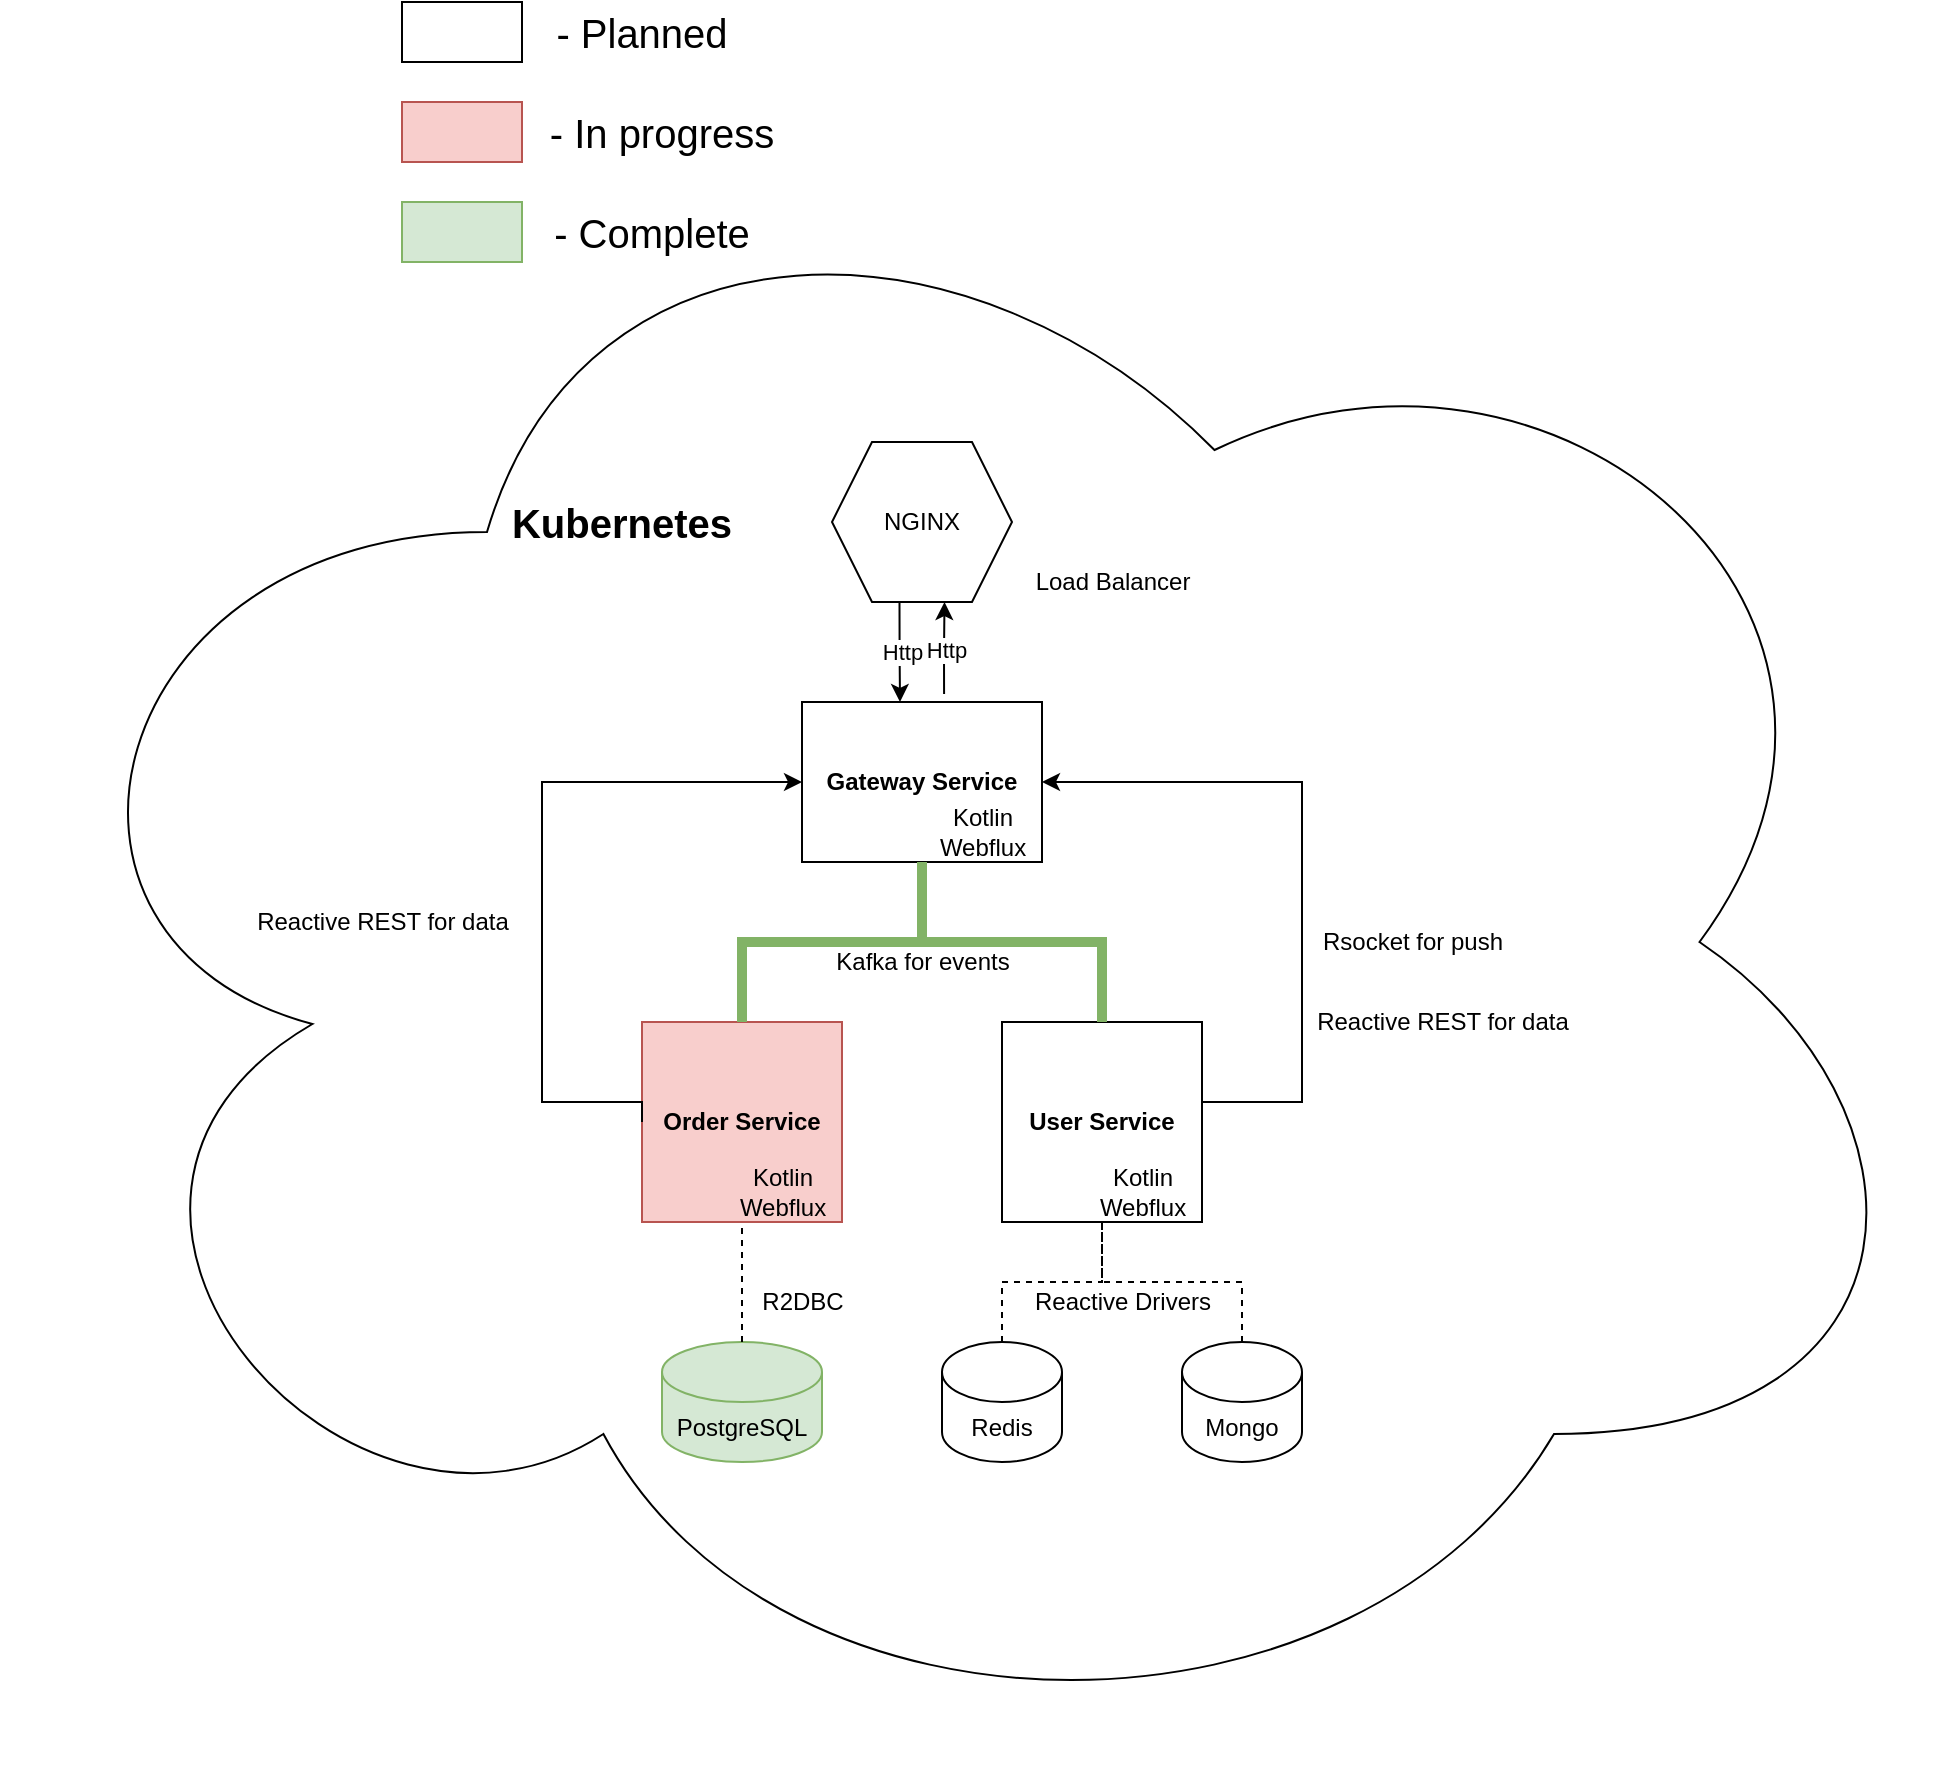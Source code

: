 <mxfile version="15.4.3" type="github"><diagram id="oiyiW2vkrC8ygkZaL_Hv" name="Page-1"><mxGraphModel dx="2500" dy="2105" grid="1" gridSize="10" guides="1" tooltips="1" connect="1" arrows="1" fold="1" page="1" pageScale="1" pageWidth="827" pageHeight="1169" math="0" shadow="0"><root><mxCell id="0"/><mxCell id="1" parent="0"/><mxCell id="nYWHVTbInicaqjC0b95Y-31" value="" style="ellipse;shape=cloud;whiteSpace=wrap;html=1;" vertex="1" parent="1"><mxGeometry x="-120" y="-210" width="970" height="820" as="geometry"/></mxCell><mxCell id="nYWHVTbInicaqjC0b95Y-1" value="&lt;b&gt;Gateway Service&lt;/b&gt;" style="rounded=0;whiteSpace=wrap;html=1;" vertex="1" parent="1"><mxGeometry x="280" y="80" width="120" height="80" as="geometry"/></mxCell><mxCell id="nYWHVTbInicaqjC0b95Y-2" value="&lt;b&gt;Order Service&lt;/b&gt;" style="whiteSpace=wrap;html=1;aspect=fixed;fillColor=#f8cecc;strokeColor=#b85450;" vertex="1" parent="1"><mxGeometry x="200" y="240" width="100" height="100" as="geometry"/></mxCell><mxCell id="nYWHVTbInicaqjC0b95Y-3" value="&lt;b&gt;User Service&lt;/b&gt;" style="whiteSpace=wrap;html=1;aspect=fixed;" vertex="1" parent="1"><mxGeometry x="380" y="240" width="100" height="100" as="geometry"/></mxCell><mxCell id="nYWHVTbInicaqjC0b95Y-6" value="Kafka for events" style="text;html=1;align=center;verticalAlign=middle;resizable=0;points=[];autosize=1;strokeColor=none;fillColor=none;" vertex="1" parent="1"><mxGeometry x="290" y="200" width="100" height="20" as="geometry"/></mxCell><mxCell id="nYWHVTbInicaqjC0b95Y-8" value="" style="endArrow=classic;html=1;rounded=0;edgeStyle=orthogonalEdgeStyle;entryX=1;entryY=0.5;entryDx=0;entryDy=0;" edge="1" parent="1" target="nYWHVTbInicaqjC0b95Y-1"><mxGeometry width="50" height="50" relative="1" as="geometry"><mxPoint x="480" y="280" as="sourcePoint"/><mxPoint x="520" y="120" as="targetPoint"/><Array as="points"><mxPoint x="530" y="280"/><mxPoint x="530" y="120"/></Array></mxGeometry></mxCell><mxCell id="nYWHVTbInicaqjC0b95Y-9" value="" style="endArrow=classic;html=1;rounded=0;edgeStyle=orthogonalEdgeStyle;entryX=0;entryY=0.5;entryDx=0;entryDy=0;exitX=0;exitY=0.5;exitDx=0;exitDy=0;" edge="1" parent="1" source="nYWHVTbInicaqjC0b95Y-2" target="nYWHVTbInicaqjC0b95Y-1"><mxGeometry width="50" height="50" relative="1" as="geometry"><mxPoint x="100" y="280" as="sourcePoint"/><mxPoint x="20" y="120" as="targetPoint"/><Array as="points"><mxPoint x="150" y="280"/><mxPoint x="150" y="120"/></Array></mxGeometry></mxCell><mxCell id="nYWHVTbInicaqjC0b95Y-10" value="Reactive REST for data" style="text;html=1;align=center;verticalAlign=middle;resizable=0;points=[];autosize=1;strokeColor=none;fillColor=none;" vertex="1" parent="1"><mxGeometry y="180" width="140" height="20" as="geometry"/></mxCell><mxCell id="nYWHVTbInicaqjC0b95Y-11" value="Rsocket for push" style="text;html=1;align=center;verticalAlign=middle;resizable=0;points=[];autosize=1;strokeColor=none;fillColor=none;" vertex="1" parent="1"><mxGeometry x="530" y="190" width="110" height="20" as="geometry"/></mxCell><mxCell id="nYWHVTbInicaqjC0b95Y-12" value="PostgreSQL" style="shape=cylinder3;whiteSpace=wrap;html=1;boundedLbl=1;backgroundOutline=1;size=15;fillColor=#d5e8d4;strokeColor=#82b366;" vertex="1" parent="1"><mxGeometry x="210" y="400" width="80" height="60" as="geometry"/></mxCell><mxCell id="nYWHVTbInicaqjC0b95Y-13" value="" style="endArrow=none;dashed=1;html=1;rounded=0;edgeStyle=orthogonalEdgeStyle;entryX=0.5;entryY=1;entryDx=0;entryDy=0;exitX=0.5;exitY=0;exitDx=0;exitDy=0;exitPerimeter=0;" edge="1" parent="1" source="nYWHVTbInicaqjC0b95Y-12" target="nYWHVTbInicaqjC0b95Y-2"><mxGeometry width="50" height="50" relative="1" as="geometry"><mxPoint x="390" y="410" as="sourcePoint"/><mxPoint x="440" y="360" as="targetPoint"/></mxGeometry></mxCell><mxCell id="nYWHVTbInicaqjC0b95Y-14" value="Redis" style="shape=cylinder3;whiteSpace=wrap;html=1;boundedLbl=1;backgroundOutline=1;size=15;" vertex="1" parent="1"><mxGeometry x="350" y="400" width="60" height="60" as="geometry"/></mxCell><mxCell id="nYWHVTbInicaqjC0b95Y-15" value="Mongo" style="shape=cylinder3;whiteSpace=wrap;html=1;boundedLbl=1;backgroundOutline=1;size=15;" vertex="1" parent="1"><mxGeometry x="470" y="400" width="60" height="60" as="geometry"/></mxCell><mxCell id="nYWHVTbInicaqjC0b95Y-16" value="" style="endArrow=none;dashed=1;html=1;rounded=0;edgeStyle=orthogonalEdgeStyle;exitX=0.5;exitY=0;exitDx=0;exitDy=0;exitPerimeter=0;entryX=0.5;entryY=1;entryDx=0;entryDy=0;" edge="1" parent="1" source="nYWHVTbInicaqjC0b95Y-14" target="nYWHVTbInicaqjC0b95Y-3"><mxGeometry width="50" height="50" relative="1" as="geometry"><mxPoint x="390" y="410" as="sourcePoint"/><mxPoint x="440" y="360" as="targetPoint"/></mxGeometry></mxCell><mxCell id="nYWHVTbInicaqjC0b95Y-17" value="" style="endArrow=none;dashed=1;html=1;rounded=0;edgeStyle=orthogonalEdgeStyle;exitX=0.5;exitY=0;exitDx=0;exitDy=0;exitPerimeter=0;entryX=0.5;entryY=1;entryDx=0;entryDy=0;" edge="1" parent="1" source="nYWHVTbInicaqjC0b95Y-15" target="nYWHVTbInicaqjC0b95Y-3"><mxGeometry width="50" height="50" relative="1" as="geometry"><mxPoint x="410" y="360" as="sourcePoint"/><mxPoint x="450" y="330" as="targetPoint"/></mxGeometry></mxCell><mxCell id="nYWHVTbInicaqjC0b95Y-18" value="R2DBC" style="text;html=1;align=center;verticalAlign=middle;resizable=0;points=[];autosize=1;strokeColor=none;fillColor=none;" vertex="1" parent="1"><mxGeometry x="250" y="370" width="60" height="20" as="geometry"/></mxCell><mxCell id="nYWHVTbInicaqjC0b95Y-19" value="Reactive Drivers" style="text;html=1;align=center;verticalAlign=middle;resizable=0;points=[];autosize=1;strokeColor=none;fillColor=none;" vertex="1" parent="1"><mxGeometry x="390" y="370" width="100" height="20" as="geometry"/></mxCell><mxCell id="nYWHVTbInicaqjC0b95Y-20" value="Reactive REST for data" style="text;html=1;align=center;verticalAlign=middle;resizable=0;points=[];autosize=1;strokeColor=none;fillColor=none;" vertex="1" parent="1"><mxGeometry x="530" y="230" width="140" height="20" as="geometry"/></mxCell><mxCell id="nYWHVTbInicaqjC0b95Y-21" value="&lt;div&gt;Kotlin&lt;/div&gt;&lt;div&gt;Webflux&lt;br&gt;&lt;/div&gt;" style="text;html=1;align=center;verticalAlign=middle;resizable=0;points=[];autosize=1;strokeColor=none;fillColor=none;" vertex="1" parent="1"><mxGeometry x="240" y="310" width="60" height="30" as="geometry"/></mxCell><mxCell id="nYWHVTbInicaqjC0b95Y-22" value="&lt;div&gt;Kotlin&lt;/div&gt;&lt;div&gt;Webflux&lt;br&gt;&lt;/div&gt;" style="text;html=1;align=center;verticalAlign=middle;resizable=0;points=[];autosize=1;strokeColor=none;fillColor=none;" vertex="1" parent="1"><mxGeometry x="420" y="310" width="60" height="30" as="geometry"/></mxCell><mxCell id="nYWHVTbInicaqjC0b95Y-23" value="&lt;div&gt;Kotlin&lt;/div&gt;&lt;div&gt;Webflux&lt;br&gt;&lt;/div&gt;" style="text;html=1;align=center;verticalAlign=middle;resizable=0;points=[];autosize=1;strokeColor=none;fillColor=none;" vertex="1" parent="1"><mxGeometry x="340" y="130" width="60" height="30" as="geometry"/></mxCell><mxCell id="nYWHVTbInicaqjC0b95Y-24" value="NGINX" style="shape=hexagon;perimeter=hexagonPerimeter2;whiteSpace=wrap;html=1;fixedSize=1;" vertex="1" parent="1"><mxGeometry x="295" y="-50" width="90" height="80" as="geometry"/></mxCell><mxCell id="nYWHVTbInicaqjC0b95Y-26" value="" style="endArrow=classic;html=1;rounded=0;edgeStyle=orthogonalEdgeStyle;exitX=0.375;exitY=1;exitDx=0;exitDy=0;" edge="1" parent="1" source="nYWHVTbInicaqjC0b95Y-24"><mxGeometry relative="1" as="geometry"><mxPoint x="360" y="270" as="sourcePoint"/><mxPoint x="329" y="80" as="targetPoint"/></mxGeometry></mxCell><mxCell id="nYWHVTbInicaqjC0b95Y-27" value="Http" style="edgeLabel;resizable=0;html=1;align=center;verticalAlign=middle;" connectable="0" vertex="1" parent="nYWHVTbInicaqjC0b95Y-26"><mxGeometry relative="1" as="geometry"/></mxCell><mxCell id="nYWHVTbInicaqjC0b95Y-28" value="" style="endArrow=classic;html=1;rounded=0;edgeStyle=orthogonalEdgeStyle;exitX=0.592;exitY=-0.05;exitDx=0;exitDy=0;entryX=0.625;entryY=1;entryDx=0;entryDy=0;exitPerimeter=0;" edge="1" parent="1" source="nYWHVTbInicaqjC0b95Y-1" target="nYWHVTbInicaqjC0b95Y-24"><mxGeometry relative="1" as="geometry"><mxPoint x="338.75" y="40" as="sourcePoint"/><mxPoint x="339" y="90" as="targetPoint"/></mxGeometry></mxCell><mxCell id="nYWHVTbInicaqjC0b95Y-29" value="Http" style="edgeLabel;resizable=0;html=1;align=center;verticalAlign=middle;" connectable="0" vertex="1" parent="nYWHVTbInicaqjC0b95Y-28"><mxGeometry relative="1" as="geometry"/></mxCell><mxCell id="nYWHVTbInicaqjC0b95Y-30" value="Load Balancer" style="text;html=1;align=center;verticalAlign=middle;resizable=0;points=[];autosize=1;strokeColor=none;fillColor=none;" vertex="1" parent="1"><mxGeometry x="385" y="10" width="100" height="20" as="geometry"/></mxCell><mxCell id="nYWHVTbInicaqjC0b95Y-32" value="" style="endArrow=none;html=1;rounded=0;edgeStyle=orthogonalEdgeStyle;entryX=0.5;entryY=0;entryDx=0;entryDy=0;fillColor=#d5e8d4;strokeColor=#82b366;strokeWidth=5;" edge="1" parent="1" target="nYWHVTbInicaqjC0b95Y-3"><mxGeometry width="50" height="50" relative="1" as="geometry"><mxPoint x="340" y="160" as="sourcePoint"/><mxPoint x="430" y="240" as="targetPoint"/><Array as="points"><mxPoint x="340" y="200"/><mxPoint x="430" y="200"/></Array></mxGeometry></mxCell><mxCell id="nYWHVTbInicaqjC0b95Y-33" value="&lt;font style=&quot;font-size: 20px&quot;&gt;&lt;b&gt;Kubernetes&lt;/b&gt;&lt;/font&gt;" style="text;html=1;strokeColor=none;fillColor=none;align=center;verticalAlign=middle;whiteSpace=wrap;rounded=0;" vertex="1" parent="1"><mxGeometry x="150" y="-25" width="80" height="30" as="geometry"/></mxCell><mxCell id="nYWHVTbInicaqjC0b95Y-34" value="" style="endArrow=none;html=1;rounded=0;edgeStyle=orthogonalEdgeStyle;entryX=0.5;entryY=0;entryDx=0;entryDy=0;fillColor=#d5e8d4;strokeColor=#82b366;strokeWidth=5;" edge="1" parent="1" target="nYWHVTbInicaqjC0b95Y-2"><mxGeometry width="50" height="50" relative="1" as="geometry"><mxPoint x="340" y="160" as="sourcePoint"/><mxPoint x="440" y="250" as="targetPoint"/><Array as="points"><mxPoint x="340" y="160"/><mxPoint x="340" y="200"/><mxPoint x="250" y="200"/></Array></mxGeometry></mxCell><mxCell id="nYWHVTbInicaqjC0b95Y-35" value="" style="rounded=0;whiteSpace=wrap;html=1;fontSize=20;" vertex="1" parent="1"><mxGeometry x="80" y="-270" width="60" height="30" as="geometry"/></mxCell><mxCell id="nYWHVTbInicaqjC0b95Y-36" value="" style="rounded=0;whiteSpace=wrap;html=1;fontSize=20;fillColor=#f8cecc;strokeColor=#b85450;" vertex="1" parent="1"><mxGeometry x="80" y="-220" width="60" height="30" as="geometry"/></mxCell><mxCell id="nYWHVTbInicaqjC0b95Y-37" value="" style="rounded=0;whiteSpace=wrap;html=1;fontSize=20;fillColor=#d5e8d4;strokeColor=#82b366;" vertex="1" parent="1"><mxGeometry x="80" y="-170" width="60" height="30" as="geometry"/></mxCell><mxCell id="nYWHVTbInicaqjC0b95Y-39" value="- Planned" style="text;html=1;strokeColor=none;fillColor=none;align=center;verticalAlign=middle;whiteSpace=wrap;rounded=0;fontSize=20;" vertex="1" parent="1"><mxGeometry x="150" y="-270" width="100" height="30" as="geometry"/></mxCell><mxCell id="nYWHVTbInicaqjC0b95Y-40" value="- In progress" style="text;html=1;strokeColor=none;fillColor=none;align=center;verticalAlign=middle;whiteSpace=wrap;rounded=0;fontSize=20;" vertex="1" parent="1"><mxGeometry x="150" y="-220" width="120" height="30" as="geometry"/></mxCell><mxCell id="nYWHVTbInicaqjC0b95Y-41" value="- Complete" style="text;html=1;strokeColor=none;fillColor=none;align=center;verticalAlign=middle;whiteSpace=wrap;rounded=0;fontSize=20;" vertex="1" parent="1"><mxGeometry x="150" y="-170" width="110" height="30" as="geometry"/></mxCell></root></mxGraphModel></diagram></mxfile>
